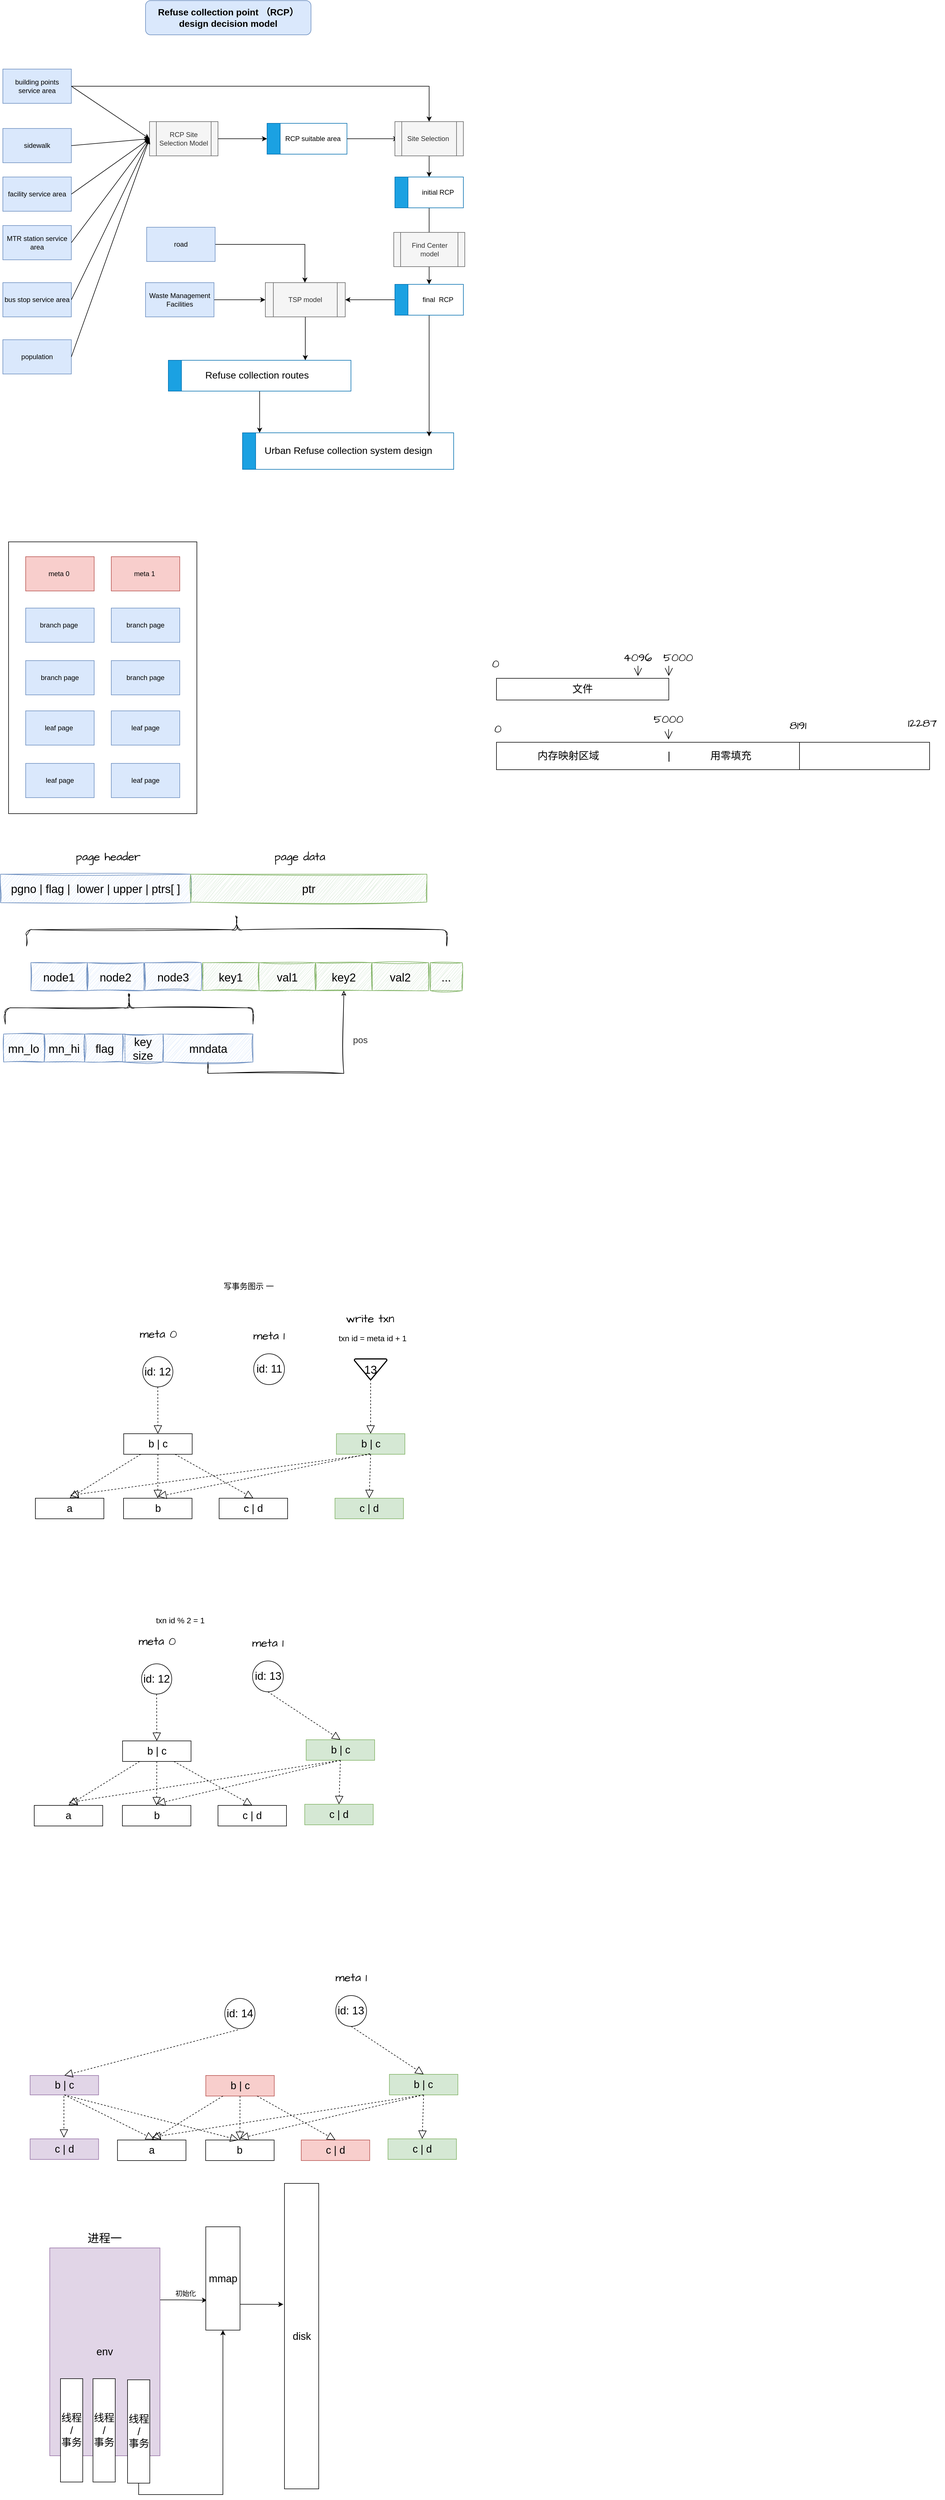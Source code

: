 <mxfile version="21.1.6" type="github">
  <diagram name="第 1 页" id="-6pHBy3T7X8AWCMXz0UJ">
    <mxGraphModel dx="2146" dy="920" grid="0" gridSize="10" guides="1" tooltips="1" connect="1" arrows="1" fold="1" page="1" pageScale="1" pageWidth="827" pageHeight="1169" math="0" shadow="0">
      <root>
        <mxCell id="0" />
        <mxCell id="1" parent="0" />
        <mxCell id="fk76nEaUQplsYMOn4d1s-18" value="" style="rounded=0;whiteSpace=wrap;html=1;fillColor=none;" parent="1" vertex="1">
          <mxGeometry x="20" y="1191" width="330" height="476" as="geometry" />
        </mxCell>
        <mxCell id="CREifestwWJjeIn1SrWn-1" value="&lt;b&gt;&lt;font style=&quot;font-size: 16px;&quot;&gt;Refuse collection point （RCP）design decision model&lt;/font&gt;&lt;/b&gt;" style="rounded=1;whiteSpace=wrap;html=1;fillColor=#dae8fc;strokeColor=#6c8ebf;" parent="1" vertex="1">
          <mxGeometry x="260" y="243" width="290" height="60" as="geometry" />
        </mxCell>
        <mxCell id="-MJLhog0sd4CM29XFd1n-28" style="edgeStyle=orthogonalEdgeStyle;rounded=0;orthogonalLoop=1;jettySize=auto;html=1;exitX=1;exitY=0.5;exitDx=0;exitDy=0;entryX=0.5;entryY=0;entryDx=0;entryDy=0;" parent="1" source="-MJLhog0sd4CM29XFd1n-1" target="-MJLhog0sd4CM29XFd1n-30" edge="1">
          <mxGeometry relative="1" as="geometry">
            <mxPoint x="720" y="563" as="targetPoint" />
          </mxGeometry>
        </mxCell>
        <mxCell id="-MJLhog0sd4CM29XFd1n-1" value="building points service area" style="rounded=0;whiteSpace=wrap;html=1;fillColor=#dae8fc;strokeColor=#6c8ebf;" parent="1" vertex="1">
          <mxGeometry x="10" y="363" width="120" height="60" as="geometry" />
        </mxCell>
        <mxCell id="-MJLhog0sd4CM29XFd1n-2" value="sidewalk" style="rounded=0;whiteSpace=wrap;html=1;fillColor=#dae8fc;strokeColor=#6c8ebf;" parent="1" vertex="1">
          <mxGeometry x="10" y="467" width="120" height="60" as="geometry" />
        </mxCell>
        <mxCell id="-MJLhog0sd4CM29XFd1n-38" style="edgeStyle=orthogonalEdgeStyle;rounded=0;orthogonalLoop=1;jettySize=auto;html=1;exitX=1;exitY=0.5;exitDx=0;exitDy=0;entryX=0;entryY=0.5;entryDx=0;entryDy=0;" parent="1" source="-MJLhog0sd4CM29XFd1n-5" target="-MJLhog0sd4CM29XFd1n-20" edge="1">
          <mxGeometry relative="1" as="geometry" />
        </mxCell>
        <mxCell id="-MJLhog0sd4CM29XFd1n-5" value="Waste Management Facilities" style="rounded=0;whiteSpace=wrap;html=1;fillColor=#dae8fc;strokeColor=#6c8ebf;" parent="1" vertex="1">
          <mxGeometry x="260" y="737" width="120" height="60" as="geometry" />
        </mxCell>
        <mxCell id="-MJLhog0sd4CM29XFd1n-6" value="bus stop service area" style="rounded=0;whiteSpace=wrap;html=1;fillColor=#dae8fc;strokeColor=#6c8ebf;" parent="1" vertex="1">
          <mxGeometry x="10" y="737" width="120" height="60" as="geometry" />
        </mxCell>
        <mxCell id="-MJLhog0sd4CM29XFd1n-7" value="MTR station service area" style="rounded=0;whiteSpace=wrap;html=1;fillColor=#dae8fc;strokeColor=#6c8ebf;" parent="1" vertex="1">
          <mxGeometry x="10" y="637" width="120" height="60" as="geometry" />
        </mxCell>
        <mxCell id="-MJLhog0sd4CM29XFd1n-8" value="facility service area" style="rounded=0;whiteSpace=wrap;html=1;fillColor=#dae8fc;strokeColor=#6c8ebf;" parent="1" vertex="1">
          <mxGeometry x="10" y="552" width="120" height="60" as="geometry" />
        </mxCell>
        <mxCell id="-MJLhog0sd4CM29XFd1n-27" style="edgeStyle=orthogonalEdgeStyle;rounded=0;orthogonalLoop=1;jettySize=auto;html=1;exitX=1;exitY=0.5;exitDx=0;exitDy=0;entryX=0;entryY=0.5;entryDx=0;entryDy=0;" parent="1" source="-MJLhog0sd4CM29XFd1n-9" target="-MJLhog0sd4CM29XFd1n-23" edge="1">
          <mxGeometry relative="1" as="geometry" />
        </mxCell>
        <mxCell id="-MJLhog0sd4CM29XFd1n-9" value="RCP Site Selection Model" style="shape=process;whiteSpace=wrap;html=1;backgroundOutline=1;fillColor=#f5f5f5;strokeColor=#666666;fontColor=#333333;" parent="1" vertex="1">
          <mxGeometry x="267" y="455" width="120" height="60" as="geometry" />
        </mxCell>
        <mxCell id="-MJLhog0sd4CM29XFd1n-14" value="" style="endArrow=classic;html=1;rounded=0;exitX=1;exitY=0.5;exitDx=0;exitDy=0;entryX=0;entryY=0.5;entryDx=0;entryDy=0;" parent="1" source="-MJLhog0sd4CM29XFd1n-1" target="-MJLhog0sd4CM29XFd1n-9" edge="1">
          <mxGeometry width="50" height="50" relative="1" as="geometry">
            <mxPoint x="430" y="497" as="sourcePoint" />
            <mxPoint x="480" y="447" as="targetPoint" />
          </mxGeometry>
        </mxCell>
        <mxCell id="-MJLhog0sd4CM29XFd1n-15" value="" style="endArrow=classic;html=1;rounded=0;exitX=1;exitY=0.5;exitDx=0;exitDy=0;entryX=0;entryY=0.5;entryDx=0;entryDy=0;" parent="1" source="-MJLhog0sd4CM29XFd1n-2" target="-MJLhog0sd4CM29XFd1n-9" edge="1">
          <mxGeometry width="50" height="50" relative="1" as="geometry">
            <mxPoint x="140" y="417" as="sourcePoint" />
            <mxPoint x="250" y="537" as="targetPoint" />
          </mxGeometry>
        </mxCell>
        <mxCell id="-MJLhog0sd4CM29XFd1n-16" value="" style="endArrow=classic;html=1;rounded=0;exitX=1;exitY=0.5;exitDx=0;exitDy=0;entryX=0;entryY=0.5;entryDx=0;entryDy=0;" parent="1" source="-MJLhog0sd4CM29XFd1n-8" target="-MJLhog0sd4CM29XFd1n-9" edge="1">
          <mxGeometry width="50" height="50" relative="1" as="geometry">
            <mxPoint x="140" y="507" as="sourcePoint" />
            <mxPoint x="250" y="577" as="targetPoint" />
          </mxGeometry>
        </mxCell>
        <mxCell id="-MJLhog0sd4CM29XFd1n-17" value="" style="endArrow=classic;html=1;rounded=0;exitX=1;exitY=0.5;exitDx=0;exitDy=0;entryX=0;entryY=0.5;entryDx=0;entryDy=0;" parent="1" source="-MJLhog0sd4CM29XFd1n-7" target="-MJLhog0sd4CM29XFd1n-9" edge="1">
          <mxGeometry width="50" height="50" relative="1" as="geometry">
            <mxPoint x="140" y="592" as="sourcePoint" />
            <mxPoint x="260" y="547" as="targetPoint" />
          </mxGeometry>
        </mxCell>
        <mxCell id="-MJLhog0sd4CM29XFd1n-19" value="" style="endArrow=classic;html=1;rounded=0;exitX=1;exitY=0.5;exitDx=0;exitDy=0;entryX=0;entryY=0.5;entryDx=0;entryDy=0;" parent="1" source="-MJLhog0sd4CM29XFd1n-6" target="-MJLhog0sd4CM29XFd1n-9" edge="1">
          <mxGeometry width="50" height="50" relative="1" as="geometry">
            <mxPoint x="140" y="677" as="sourcePoint" />
            <mxPoint x="270" y="592" as="targetPoint" />
          </mxGeometry>
        </mxCell>
        <mxCell id="-MJLhog0sd4CM29XFd1n-39" style="edgeStyle=orthogonalEdgeStyle;rounded=0;orthogonalLoop=1;jettySize=auto;html=1;exitX=0.5;exitY=1;exitDx=0;exitDy=0;entryX=0.75;entryY=0;entryDx=0;entryDy=0;" parent="1" source="-MJLhog0sd4CM29XFd1n-20" target="-MJLhog0sd4CM29XFd1n-40" edge="1">
          <mxGeometry relative="1" as="geometry">
            <mxPoint x="539.5" y="853" as="targetPoint" />
            <Array as="points" />
          </mxGeometry>
        </mxCell>
        <mxCell id="-MJLhog0sd4CM29XFd1n-20" value="TSP model" style="shape=process;whiteSpace=wrap;html=1;backgroundOutline=1;fillColor=#f5f5f5;strokeColor=#666666;fontColor=#333333;" parent="1" vertex="1">
          <mxGeometry x="470" y="737" width="140" height="60" as="geometry" />
        </mxCell>
        <mxCell id="-MJLhog0sd4CM29XFd1n-23" value="" style="swimlane;horizontal=0;whiteSpace=wrap;html=1;fillColor=#1ba1e2;strokeColor=#006EAF;fontColor=#ffffff;" parent="1" vertex="1">
          <mxGeometry x="473" y="458" width="140" height="54" as="geometry" />
        </mxCell>
        <mxCell id="-MJLhog0sd4CM29XFd1n-29" style="edgeStyle=orthogonalEdgeStyle;rounded=0;orthogonalLoop=1;jettySize=auto;html=1;" parent="-MJLhog0sd4CM29XFd1n-23" source="-MJLhog0sd4CM29XFd1n-26" edge="1">
          <mxGeometry relative="1" as="geometry">
            <mxPoint x="230" y="27" as="targetPoint" />
          </mxGeometry>
        </mxCell>
        <mxCell id="-MJLhog0sd4CM29XFd1n-26" value="RCP suitable area" style="text;html=1;align=center;verticalAlign=middle;resizable=0;points=[];autosize=1;strokeColor=none;fillColor=none;" parent="-MJLhog0sd4CM29XFd1n-23" vertex="1">
          <mxGeometry x="20" y="12" width="120" height="30" as="geometry" />
        </mxCell>
        <mxCell id="-MJLhog0sd4CM29XFd1n-36" style="edgeStyle=orthogonalEdgeStyle;rounded=0;orthogonalLoop=1;jettySize=auto;html=1;exitX=0.5;exitY=1;exitDx=0;exitDy=0;entryX=0.5;entryY=0;entryDx=0;entryDy=0;" parent="1" source="-MJLhog0sd4CM29XFd1n-30" target="-MJLhog0sd4CM29XFd1n-32" edge="1">
          <mxGeometry relative="1" as="geometry" />
        </mxCell>
        <mxCell id="-MJLhog0sd4CM29XFd1n-30" value="Site Selection&amp;nbsp;&lt;span id=&quot;docs-internal-guid-dd1b80fc-7fff-4d4b-5d79-0f795fff41a7&quot;&gt;&lt;/span&gt;" style="shape=process;whiteSpace=wrap;html=1;backgroundOutline=1;fillColor=#f5f5f5;strokeColor=#666666;fontColor=#333333;" parent="1" vertex="1">
          <mxGeometry x="697" y="455" width="120" height="60" as="geometry" />
        </mxCell>
        <mxCell id="-MJLhog0sd4CM29XFd1n-43" style="edgeStyle=orthogonalEdgeStyle;rounded=0;orthogonalLoop=1;jettySize=auto;html=1;exitX=0.5;exitY=1;exitDx=0;exitDy=0;entryX=0.5;entryY=0;entryDx=0;entryDy=0;" parent="1" source="-MJLhog0sd4CM29XFd1n-32" edge="1" target="XMGJiAnypr8ItD6BcuGb-5">
          <mxGeometry relative="1" as="geometry">
            <mxPoint x="757" y="1000" as="targetPoint" />
          </mxGeometry>
        </mxCell>
        <mxCell id="-MJLhog0sd4CM29XFd1n-32" value="" style="swimlane;horizontal=0;whiteSpace=wrap;html=1;fillColor=#1ba1e2;strokeColor=#006EAF;fontColor=#ffffff;" parent="1" vertex="1">
          <mxGeometry x="697" y="552" width="120" height="54" as="geometry" />
        </mxCell>
        <mxCell id="-MJLhog0sd4CM29XFd1n-34" value="initial RCP" style="text;html=1;align=center;verticalAlign=middle;resizable=0;points=[];autosize=1;strokeColor=none;fillColor=none;" parent="-MJLhog0sd4CM29XFd1n-32" vertex="1">
          <mxGeometry x="38" y="14" width="74" height="26" as="geometry" />
        </mxCell>
        <mxCell id="-MJLhog0sd4CM29XFd1n-42" style="edgeStyle=orthogonalEdgeStyle;rounded=0;orthogonalLoop=1;jettySize=auto;html=1;exitX=0.5;exitY=1;exitDx=0;exitDy=0;" parent="1" source="-MJLhog0sd4CM29XFd1n-40" edge="1">
          <mxGeometry relative="1" as="geometry">
            <mxPoint x="460" y="1000" as="targetPoint" />
          </mxGeometry>
        </mxCell>
        <mxCell id="-MJLhog0sd4CM29XFd1n-40" value="" style="swimlane;horizontal=0;whiteSpace=wrap;html=1;fillColor=#1ba1e2;strokeColor=#006EAF;fontColor=#ffffff;" parent="1" vertex="1">
          <mxGeometry x="300" y="873" width="320" height="54" as="geometry" />
        </mxCell>
        <mxCell id="-MJLhog0sd4CM29XFd1n-41" value="&lt;font style=&quot;font-size: 17px;&quot;&gt;Refuse collection routes&lt;/font&gt;" style="text;html=1;align=center;verticalAlign=middle;resizable=0;points=[];autosize=1;strokeColor=none;fillColor=none;" parent="-MJLhog0sd4CM29XFd1n-40" vertex="1">
          <mxGeometry x="55" y="12" width="200" height="30" as="geometry" />
        </mxCell>
        <mxCell id="-MJLhog0sd4CM29XFd1n-44" value="" style="swimlane;horizontal=0;whiteSpace=wrap;html=1;fillColor=#1ba1e2;strokeColor=#006EAF;fontColor=#ffffff;" parent="1" vertex="1">
          <mxGeometry x="430" y="1000" width="370" height="64" as="geometry" />
        </mxCell>
        <mxCell id="-MJLhog0sd4CM29XFd1n-45" value="&lt;span style=&quot;font-size: 17px;&quot;&gt;Urban Refuse collection system design&lt;/span&gt;" style="text;html=1;align=center;verticalAlign=middle;resizable=0;points=[];autosize=1;strokeColor=none;fillColor=none;" parent="-MJLhog0sd4CM29XFd1n-44" vertex="1">
          <mxGeometry x="25" y="17" width="320" height="30" as="geometry" />
        </mxCell>
        <mxCell id="fk76nEaUQplsYMOn4d1s-16" value="meta 0&amp;nbsp;" style="rounded=0;whiteSpace=wrap;html=1;fillColor=#f8cecc;strokeColor=#b85450;" parent="1" vertex="1">
          <mxGeometry x="50" y="1217" width="120" height="60" as="geometry" />
        </mxCell>
        <mxCell id="fk76nEaUQplsYMOn4d1s-17" value="meta 1&amp;nbsp;" style="rounded=0;whiteSpace=wrap;html=1;fillColor=#f8cecc;strokeColor=#b85450;" parent="1" vertex="1">
          <mxGeometry x="200" y="1217" width="120" height="60" as="geometry" />
        </mxCell>
        <mxCell id="fk76nEaUQplsYMOn4d1s-19" value="branch page&amp;nbsp;" style="rounded=0;whiteSpace=wrap;html=1;fillColor=#dae8fc;strokeColor=#6c8ebf;" parent="1" vertex="1">
          <mxGeometry x="50" y="1307" width="120" height="60" as="geometry" />
        </mxCell>
        <mxCell id="fk76nEaUQplsYMOn4d1s-20" value="branch page" style="rounded=0;whiteSpace=wrap;html=1;fillColor=#dae8fc;strokeColor=#6c8ebf;" parent="1" vertex="1">
          <mxGeometry x="200" y="1307" width="120" height="60" as="geometry" />
        </mxCell>
        <mxCell id="fk76nEaUQplsYMOn4d1s-21" value="branch page" style="rounded=0;whiteSpace=wrap;html=1;fillColor=#dae8fc;strokeColor=#6c8ebf;" parent="1" vertex="1">
          <mxGeometry x="50" y="1399" width="120" height="60" as="geometry" />
        </mxCell>
        <mxCell id="fk76nEaUQplsYMOn4d1s-22" value="branch page" style="rounded=0;whiteSpace=wrap;html=1;fillColor=#dae8fc;strokeColor=#6c8ebf;" parent="1" vertex="1">
          <mxGeometry x="200" y="1399" width="120" height="60" as="geometry" />
        </mxCell>
        <mxCell id="fk76nEaUQplsYMOn4d1s-23" value="leaf page" style="rounded=0;whiteSpace=wrap;html=1;fillColor=#dae8fc;strokeColor=#6c8ebf;" parent="1" vertex="1">
          <mxGeometry x="200" y="1579" width="120" height="60" as="geometry" />
        </mxCell>
        <mxCell id="fk76nEaUQplsYMOn4d1s-24" value="leaf page&amp;nbsp;" style="rounded=0;whiteSpace=wrap;html=1;fillColor=#dae8fc;strokeColor=#6c8ebf;" parent="1" vertex="1">
          <mxGeometry x="50" y="1487" width="120" height="60" as="geometry" />
        </mxCell>
        <mxCell id="fk76nEaUQplsYMOn4d1s-25" value="leaf page" style="rounded=0;whiteSpace=wrap;html=1;fillColor=#dae8fc;strokeColor=#6c8ebf;" parent="1" vertex="1">
          <mxGeometry x="200" y="1487" width="120" height="60" as="geometry" />
        </mxCell>
        <mxCell id="fk76nEaUQplsYMOn4d1s-26" value="leaf page" style="rounded=0;whiteSpace=wrap;html=1;fillColor=#dae8fc;strokeColor=#6c8ebf;" parent="1" vertex="1">
          <mxGeometry x="50" y="1579" width="120" height="60" as="geometry" />
        </mxCell>
        <mxCell id="yM2souLgiS-9Ete5BA36-1" value="pgno | flag |&amp;nbsp; lower | upper | ptrs[ ]" style="rounded=0;whiteSpace=wrap;html=1;sketch=1;hachureGap=4;jiggle=2;curveFitting=1;fontFamily=Helvetica;fontSize=20;fillColor=#dae8fc;strokeColor=#6c8ebf;" parent="1" vertex="1">
          <mxGeometry x="6" y="1773" width="333" height="50" as="geometry" />
        </mxCell>
        <mxCell id="yM2souLgiS-9Ete5BA36-2" value="ptr" style="rounded=0;whiteSpace=wrap;html=1;sketch=1;hachureGap=4;jiggle=2;curveFitting=1;fontFamily=Helvetica;fontSize=20;fillColor=#d5e8d4;strokeColor=#82b366;" parent="1" vertex="1">
          <mxGeometry x="339" y="1773" width="414" height="49" as="geometry" />
        </mxCell>
        <mxCell id="yM2souLgiS-9Ete5BA36-5" value="page header" style="text;html=1;strokeColor=none;fillColor=none;align=center;verticalAlign=middle;whiteSpace=wrap;rounded=0;fontSize=20;fontFamily=Architects Daughter;" parent="1" vertex="1">
          <mxGeometry x="121" y="1727" width="146.5" height="30" as="geometry" />
        </mxCell>
        <mxCell id="yM2souLgiS-9Ete5BA36-6" value="page data" style="text;html=1;strokeColor=none;fillColor=none;align=center;verticalAlign=middle;whiteSpace=wrap;rounded=0;fontSize=20;fontFamily=Architects Daughter;" parent="1" vertex="1">
          <mxGeometry x="457" y="1727" width="146.5" height="30" as="geometry" />
        </mxCell>
        <mxCell id="yM2souLgiS-9Ete5BA36-7" value="node1" style="rounded=0;whiteSpace=wrap;html=1;sketch=1;hachureGap=4;jiggle=2;curveFitting=1;fontFamily=Helvetica;fontSize=20;fillColor=#dae8fc;strokeColor=#6c8ebf;" parent="1" vertex="1">
          <mxGeometry x="59" y="1928" width="99" height="49" as="geometry" />
        </mxCell>
        <mxCell id="yM2souLgiS-9Ete5BA36-11" value="node2" style="rounded=0;whiteSpace=wrap;html=1;sketch=1;hachureGap=4;jiggle=2;curveFitting=1;fontFamily=Helvetica;fontSize=20;fillColor=#dae8fc;strokeColor=#6c8ebf;" parent="1" vertex="1">
          <mxGeometry x="158" y="1928" width="99" height="49" as="geometry" />
        </mxCell>
        <mxCell id="yM2souLgiS-9Ete5BA36-12" value="flag" style="rounded=0;whiteSpace=wrap;html=1;sketch=1;hachureGap=4;jiggle=2;curveFitting=1;fontFamily=Helvetica;fontSize=20;fillColor=#dae8fc;strokeColor=#6c8ebf;" parent="1" vertex="1">
          <mxGeometry x="153.25" y="2053" width="70.99" height="49" as="geometry" />
        </mxCell>
        <mxCell id="yM2souLgiS-9Ete5BA36-31" style="edgeStyle=orthogonalEdgeStyle;rounded=0;sketch=1;hachureGap=4;jiggle=2;curveFitting=1;orthogonalLoop=1;jettySize=auto;html=1;exitX=0.5;exitY=1;exitDx=0;exitDy=0;entryX=0.5;entryY=1;entryDx=0;entryDy=0;fontFamily=Architects Daughter;fontSource=https%3A%2F%2Ffonts.googleapis.com%2Fcss%3Ffamily%3DArchitects%2BDaughter;fontSize=16;" parent="1" source="yM2souLgiS-9Ete5BA36-15" target="yM2souLgiS-9Ete5BA36-27" edge="1">
          <mxGeometry relative="1" as="geometry" />
        </mxCell>
        <mxCell id="yM2souLgiS-9Ete5BA36-15" value="mndata" style="rounded=0;whiteSpace=wrap;html=1;sketch=1;hachureGap=4;jiggle=2;curveFitting=1;fontFamily=Helvetica;fontSize=20;fillColor=#dae8fc;strokeColor=#6c8ebf;" parent="1" vertex="1">
          <mxGeometry x="290.75" y="2053" width="157.5" height="49" as="geometry" />
        </mxCell>
        <mxCell id="yM2souLgiS-9Ete5BA36-16" value="mn_hi" style="rounded=0;whiteSpace=wrap;html=1;sketch=1;hachureGap=4;jiggle=2;curveFitting=1;fontFamily=Helvetica;fontSize=20;fillColor=#dae8fc;strokeColor=#6c8ebf;" parent="1" vertex="1">
          <mxGeometry x="82.26" y="2053" width="70.99" height="49" as="geometry" />
        </mxCell>
        <mxCell id="yM2souLgiS-9Ete5BA36-17" value="mn_lo" style="rounded=0;whiteSpace=wrap;html=1;sketch=1;hachureGap=4;jiggle=2;curveFitting=1;fontFamily=Helvetica;fontSize=20;fillColor=#dae8fc;strokeColor=#6c8ebf;" parent="1" vertex="1">
          <mxGeometry x="11.27" y="2053" width="70.99" height="49" as="geometry" />
        </mxCell>
        <mxCell id="yM2souLgiS-9Ete5BA36-18" value="key size" style="rounded=0;whiteSpace=wrap;html=1;sketch=1;hachureGap=4;jiggle=2;curveFitting=1;fontFamily=Helvetica;fontSize=20;fillColor=#dae8fc;strokeColor=#6c8ebf;" parent="1" vertex="1">
          <mxGeometry x="219.76" y="2053" width="70.99" height="49" as="geometry" />
        </mxCell>
        <mxCell id="yM2souLgiS-9Ete5BA36-19" value="node3" style="rounded=0;whiteSpace=wrap;html=1;sketch=1;hachureGap=4;jiggle=2;curveFitting=1;fontFamily=Helvetica;fontSize=20;fillColor=#dae8fc;strokeColor=#6c8ebf;" parent="1" vertex="1">
          <mxGeometry x="258.5" y="1928" width="99" height="49" as="geometry" />
        </mxCell>
        <mxCell id="yM2souLgiS-9Ete5BA36-21" value="" style="shape=curlyBracket;whiteSpace=wrap;html=1;rounded=1;labelPosition=left;verticalLabelPosition=middle;align=right;verticalAlign=middle;sketch=1;hachureGap=4;jiggle=2;curveFitting=1;fontFamily=Architects Daughter;fontSource=https%3A%2F%2Ffonts.googleapis.com%2Fcss%3Ffamily%3DArchitects%2BDaughter;fontSize=20;rotation=90;size=0.5;" parent="1" vertex="1">
          <mxGeometry x="391" y="1502" width="57.25" height="736.5" as="geometry" />
        </mxCell>
        <mxCell id="yM2souLgiS-9Ete5BA36-22" value="" style="shape=curlyBracket;whiteSpace=wrap;html=1;rounded=1;labelPosition=left;verticalLabelPosition=middle;align=right;verticalAlign=middle;sketch=1;hachureGap=4;jiggle=2;curveFitting=1;fontFamily=Architects Daughter;fontSource=https%3A%2F%2Ffonts.googleapis.com%2Fcss%3Ffamily%3DArchitects%2BDaughter;fontSize=20;rotation=90;size=0.5;" parent="1" vertex="1">
          <mxGeometry x="202.75" y="1790" width="57.25" height="434" as="geometry" />
        </mxCell>
        <mxCell id="yM2souLgiS-9Ete5BA36-25" value="key1" style="rounded=0;whiteSpace=wrap;html=1;sketch=1;hachureGap=4;jiggle=2;curveFitting=1;fontFamily=Helvetica;fontSize=20;fillColor=#d5e8d4;strokeColor=#82b366;" parent="1" vertex="1">
          <mxGeometry x="360" y="1928" width="99" height="49" as="geometry" />
        </mxCell>
        <mxCell id="yM2souLgiS-9Ete5BA36-26" value="val1" style="rounded=0;whiteSpace=wrap;html=1;sketch=1;hachureGap=4;jiggle=2;curveFitting=1;fontFamily=Helvetica;fontSize=20;fillColor=#d5e8d4;strokeColor=#82b366;" parent="1" vertex="1">
          <mxGeometry x="459" y="1928" width="99" height="49" as="geometry" />
        </mxCell>
        <mxCell id="yM2souLgiS-9Ete5BA36-27" value="key2" style="rounded=0;whiteSpace=wrap;html=1;sketch=1;hachureGap=4;jiggle=2;curveFitting=1;fontFamily=Helvetica;fontSize=20;fillColor=#d5e8d4;strokeColor=#82b366;" parent="1" vertex="1">
          <mxGeometry x="558" y="1928" width="99" height="49" as="geometry" />
        </mxCell>
        <mxCell id="yM2souLgiS-9Ete5BA36-28" value="val2" style="rounded=0;whiteSpace=wrap;html=1;sketch=1;hachureGap=4;jiggle=2;curveFitting=1;fontFamily=Helvetica;fontSize=20;fillColor=#d5e8d4;strokeColor=#82b366;" parent="1" vertex="1">
          <mxGeometry x="657" y="1928" width="99" height="49" as="geometry" />
        </mxCell>
        <mxCell id="yM2souLgiS-9Ete5BA36-29" value="..." style="rounded=0;whiteSpace=wrap;html=1;sketch=1;hachureGap=4;jiggle=2;curveFitting=1;fontFamily=Helvetica;fontSize=20;fillColor=#d5e8d4;strokeColor=#82b366;" parent="1" vertex="1">
          <mxGeometry x="759" y="1928" width="56" height="49" as="geometry" />
        </mxCell>
        <mxCell id="yM2souLgiS-9Ete5BA36-32" value="&lt;span style=&quot;font-size: 16px;&quot;&gt;pos&lt;/span&gt;" style="rounded=1;whiteSpace=wrap;html=1;fillColor=none;fontColor=#333333;strokeColor=none;" parent="1" vertex="1">
          <mxGeometry x="593" y="2046" width="86.5" height="34" as="geometry" />
        </mxCell>
        <mxCell id="NSW85dadM2oybprzodk--1" value="&lt;font style=&quot;font-size: 19px;&quot;&gt;id: 12&lt;br&gt;&lt;/font&gt;" style="ellipse;whiteSpace=wrap;html=1;aspect=fixed;" parent="1" vertex="1">
          <mxGeometry x="255" y="2618" width="53" height="53" as="geometry" />
        </mxCell>
        <mxCell id="NSW85dadM2oybprzodk--3" value="&lt;font style=&quot;font-size: 19px;&quot;&gt;id: 11&lt;/font&gt;" style="ellipse;whiteSpace=wrap;html=1;aspect=fixed;" parent="1" vertex="1">
          <mxGeometry x="449.51" y="2613" width="54" height="54" as="geometry" />
        </mxCell>
        <mxCell id="NSW85dadM2oybprzodk--4" value="meta 0" style="text;html=1;strokeColor=none;fillColor=none;align=center;verticalAlign=middle;whiteSpace=wrap;rounded=0;fontSize=20;fontFamily=Architects Daughter;" parent="1" vertex="1">
          <mxGeometry x="208.51" y="2563" width="146.5" height="30" as="geometry" />
        </mxCell>
        <mxCell id="NSW85dadM2oybprzodk--5" value="meta 1" style="text;html=1;strokeColor=none;fillColor=none;align=center;verticalAlign=middle;whiteSpace=wrap;rounded=0;fontSize=20;fontFamily=Architects Daughter;" parent="1" vertex="1">
          <mxGeometry x="403.26" y="2566" width="146.5" height="30" as="geometry" />
        </mxCell>
        <mxCell id="NSW85dadM2oybprzodk--15" value="" style="endArrow=block;dashed=1;endFill=0;endSize=12;html=1;rounded=0;exitX=0.5;exitY=1;exitDx=0;exitDy=0;entryX=0.5;entryY=0;entryDx=0;entryDy=0;" parent="1" source="NSW85dadM2oybprzodk--1" target="NSW85dadM2oybprzodk--17" edge="1">
          <mxGeometry width="160" relative="1" as="geometry">
            <mxPoint x="198" y="2714" as="sourcePoint" />
            <mxPoint x="358" y="2714" as="targetPoint" />
          </mxGeometry>
        </mxCell>
        <mxCell id="NSW85dadM2oybprzodk--17" value="&lt;font style=&quot;font-size: 18px;&quot;&gt;b | c&lt;/font&gt;" style="rounded=0;whiteSpace=wrap;html=1;" parent="1" vertex="1">
          <mxGeometry x="221.76" y="2753" width="120" height="36" as="geometry" />
        </mxCell>
        <mxCell id="NSW85dadM2oybprzodk--20" value="&lt;font style=&quot;font-size: 18px;&quot;&gt;a&lt;/font&gt;" style="rounded=0;whiteSpace=wrap;html=1;" parent="1" vertex="1">
          <mxGeometry x="67.0" y="2866" width="120" height="36" as="geometry" />
        </mxCell>
        <mxCell id="NSW85dadM2oybprzodk--21" value="&lt;font style=&quot;font-size: 18px;&quot;&gt;b&lt;/font&gt;" style="rounded=0;whiteSpace=wrap;html=1;" parent="1" vertex="1">
          <mxGeometry x="221.5" y="2866" width="120" height="36" as="geometry" />
        </mxCell>
        <mxCell id="NSW85dadM2oybprzodk--22" value="&lt;font style=&quot;font-size: 18px;&quot;&gt;c | d&lt;/font&gt;" style="rounded=0;whiteSpace=wrap;html=1;" parent="1" vertex="1">
          <mxGeometry x="389" y="2866" width="120" height="36" as="geometry" />
        </mxCell>
        <mxCell id="NSW85dadM2oybprzodk--24" value="" style="endArrow=block;dashed=1;endFill=0;endSize=12;html=1;rounded=0;exitX=0.25;exitY=1;exitDx=0;exitDy=0;entryX=0.5;entryY=0;entryDx=0;entryDy=0;" parent="1" source="NSW85dadM2oybprzodk--17" target="NSW85dadM2oybprzodk--20" edge="1">
          <mxGeometry width="160" relative="1" as="geometry">
            <mxPoint x="292" y="2681" as="sourcePoint" />
            <mxPoint x="292" y="2763" as="targetPoint" />
          </mxGeometry>
        </mxCell>
        <mxCell id="NSW85dadM2oybprzodk--25" value="" style="endArrow=block;dashed=1;endFill=0;endSize=12;html=1;rounded=0;exitX=0.5;exitY=1;exitDx=0;exitDy=0;entryX=0.5;entryY=0;entryDx=0;entryDy=0;" parent="1" source="NSW85dadM2oybprzodk--17" target="NSW85dadM2oybprzodk--21" edge="1">
          <mxGeometry width="160" relative="1" as="geometry">
            <mxPoint x="262" y="2799" as="sourcePoint" />
            <mxPoint x="139" y="2840" as="targetPoint" />
          </mxGeometry>
        </mxCell>
        <mxCell id="NSW85dadM2oybprzodk--26" value="" style="endArrow=block;dashed=1;endFill=0;endSize=12;html=1;rounded=0;exitX=0.75;exitY=1;exitDx=0;exitDy=0;entryX=0.5;entryY=0;entryDx=0;entryDy=0;" parent="1" source="NSW85dadM2oybprzodk--17" target="NSW85dadM2oybprzodk--22" edge="1">
          <mxGeometry width="160" relative="1" as="geometry">
            <mxPoint x="292" y="2799" as="sourcePoint" />
            <mxPoint x="292" y="2840" as="targetPoint" />
          </mxGeometry>
        </mxCell>
        <mxCell id="NSW85dadM2oybprzodk--29" value="&amp;nbsp;write txn" style="text;html=1;strokeColor=none;fillColor=none;align=center;verticalAlign=middle;whiteSpace=wrap;rounded=0;fontSize=20;fontFamily=Architects Daughter;" parent="1" vertex="1">
          <mxGeometry x="575.5" y="2536" width="146.5" height="30" as="geometry" />
        </mxCell>
        <mxCell id="NSW85dadM2oybprzodk--30" value="&lt;font style=&quot;font-size: 14px;&quot; face=&quot;Helvetica&quot;&gt;txn id = meta id + 1&lt;/font&gt;" style="text;html=1;strokeColor=none;fillColor=none;align=center;verticalAlign=middle;whiteSpace=wrap;rounded=0;fontSize=20;fontFamily=Architects Daughter;" parent="1" vertex="1">
          <mxGeometry x="589" y="2574" width="137.5" height="19" as="geometry" />
        </mxCell>
        <mxCell id="NSW85dadM2oybprzodk--31" value="&lt;font style=&quot;font-size: 20px;&quot;&gt;13&lt;/font&gt;" style="strokeWidth=2;html=1;shape=mxgraph.flowchart.merge_or_storage;whiteSpace=wrap;" parent="1" vertex="1">
          <mxGeometry x="626" y="2622" width="57" height="36" as="geometry" />
        </mxCell>
        <mxCell id="NSW85dadM2oybprzodk--32" value="&lt;font style=&quot;font-size: 18px;&quot;&gt;b | c&lt;/font&gt;" style="rounded=0;whiteSpace=wrap;html=1;fillColor=#d5e8d4;strokeColor=#82b366;" parent="1" vertex="1">
          <mxGeometry x="594.5" y="2753" width="120" height="36" as="geometry" />
        </mxCell>
        <mxCell id="NSW85dadM2oybprzodk--33" value="&lt;font style=&quot;font-size: 18px;&quot;&gt;c | d&lt;/font&gt;" style="rounded=0;whiteSpace=wrap;html=1;fillColor=#d5e8d4;strokeColor=#82b366;" parent="1" vertex="1">
          <mxGeometry x="592" y="2866" width="120" height="36" as="geometry" />
        </mxCell>
        <mxCell id="NSW85dadM2oybprzodk--34" value="" style="endArrow=block;dashed=1;endFill=0;endSize=12;html=1;rounded=0;exitX=0.5;exitY=1;exitDx=0;exitDy=0;entryX=0.5;entryY=0;entryDx=0;entryDy=0;exitPerimeter=0;" parent="1" source="NSW85dadM2oybprzodk--31" target="NSW85dadM2oybprzodk--32" edge="1">
          <mxGeometry width="160" relative="1" as="geometry">
            <mxPoint x="291" y="2681" as="sourcePoint" />
            <mxPoint x="292" y="2763" as="targetPoint" />
          </mxGeometry>
        </mxCell>
        <mxCell id="NSW85dadM2oybprzodk--35" value="" style="endArrow=block;dashed=1;endFill=0;endSize=12;html=1;rounded=0;exitX=0.5;exitY=1;exitDx=0;exitDy=0;entryX=0.5;entryY=0;entryDx=0;entryDy=0;" parent="1" source="NSW85dadM2oybprzodk--32" target="NSW85dadM2oybprzodk--33" edge="1">
          <mxGeometry width="160" relative="1" as="geometry">
            <mxPoint x="665" y="2668" as="sourcePoint" />
            <mxPoint x="665" y="2763" as="targetPoint" />
          </mxGeometry>
        </mxCell>
        <mxCell id="NSW85dadM2oybprzodk--36" value="" style="endArrow=block;dashed=1;endFill=0;endSize=12;html=1;rounded=0;exitX=0.5;exitY=1;exitDx=0;exitDy=0;" parent="1" source="NSW85dadM2oybprzodk--32" edge="1">
          <mxGeometry width="160" relative="1" as="geometry">
            <mxPoint x="665" y="2799" as="sourcePoint" />
            <mxPoint x="128" y="2861" as="targetPoint" />
          </mxGeometry>
        </mxCell>
        <mxCell id="NSW85dadM2oybprzodk--37" value="" style="endArrow=block;dashed=1;endFill=0;endSize=12;html=1;rounded=0;" parent="1" edge="1">
          <mxGeometry width="160" relative="1" as="geometry">
            <mxPoint x="653" y="2788" as="sourcePoint" />
            <mxPoint x="282" y="2863" as="targetPoint" />
          </mxGeometry>
        </mxCell>
        <mxCell id="NSW85dadM2oybprzodk--39" value="&lt;font style=&quot;font-size: 14px;&quot; face=&quot;Helvetica&quot;&gt;txn id % 2 = 1&lt;/font&gt;" style="text;html=1;strokeColor=none;fillColor=none;align=center;verticalAlign=middle;whiteSpace=wrap;rounded=0;fontSize=20;fontFamily=Architects Daughter;" parent="1" vertex="1">
          <mxGeometry x="251.5" y="3068" width="137.5" height="19" as="geometry" />
        </mxCell>
        <mxCell id="NSW85dadM2oybprzodk--43" value="&lt;font style=&quot;font-size: 19px;&quot;&gt;id: 12&lt;br&gt;&lt;/font&gt;" style="ellipse;whiteSpace=wrap;html=1;aspect=fixed;" parent="1" vertex="1">
          <mxGeometry x="253" y="3156" width="53" height="53" as="geometry" />
        </mxCell>
        <mxCell id="NSW85dadM2oybprzodk--44" value="&lt;font style=&quot;font-size: 19px;&quot;&gt;id: 13&lt;/font&gt;" style="ellipse;whiteSpace=wrap;html=1;aspect=fixed;" parent="1" vertex="1">
          <mxGeometry x="447.51" y="3151" width="54" height="54" as="geometry" />
        </mxCell>
        <mxCell id="NSW85dadM2oybprzodk--45" value="meta 0" style="text;html=1;strokeColor=none;fillColor=none;align=center;verticalAlign=middle;whiteSpace=wrap;rounded=0;fontSize=20;fontFamily=Architects Daughter;" parent="1" vertex="1">
          <mxGeometry x="206.51" y="3101" width="146.5" height="30" as="geometry" />
        </mxCell>
        <mxCell id="NSW85dadM2oybprzodk--46" value="meta 1" style="text;html=1;strokeColor=none;fillColor=none;align=center;verticalAlign=middle;whiteSpace=wrap;rounded=0;fontSize=20;fontFamily=Architects Daughter;" parent="1" vertex="1">
          <mxGeometry x="401.26" y="3104" width="146.5" height="30" as="geometry" />
        </mxCell>
        <mxCell id="NSW85dadM2oybprzodk--47" value="" style="endArrow=block;dashed=1;endFill=0;endSize=12;html=1;rounded=0;exitX=0.5;exitY=1;exitDx=0;exitDy=0;entryX=0.5;entryY=0;entryDx=0;entryDy=0;" parent="1" source="NSW85dadM2oybprzodk--43" target="NSW85dadM2oybprzodk--48" edge="1">
          <mxGeometry width="160" relative="1" as="geometry">
            <mxPoint x="196" y="3252" as="sourcePoint" />
            <mxPoint x="356" y="3252" as="targetPoint" />
          </mxGeometry>
        </mxCell>
        <mxCell id="NSW85dadM2oybprzodk--48" value="&lt;font style=&quot;font-size: 18px;&quot;&gt;b | c&lt;/font&gt;" style="rounded=0;whiteSpace=wrap;html=1;" parent="1" vertex="1">
          <mxGeometry x="219.76" y="3291" width="120" height="36" as="geometry" />
        </mxCell>
        <mxCell id="NSW85dadM2oybprzodk--49" value="&lt;font style=&quot;font-size: 18px;&quot;&gt;a&lt;/font&gt;" style="rounded=0;whiteSpace=wrap;html=1;" parent="1" vertex="1">
          <mxGeometry x="65.0" y="3404" width="120" height="36" as="geometry" />
        </mxCell>
        <mxCell id="NSW85dadM2oybprzodk--50" value="&lt;font style=&quot;font-size: 18px;&quot;&gt;b&lt;/font&gt;" style="rounded=0;whiteSpace=wrap;html=1;" parent="1" vertex="1">
          <mxGeometry x="219.5" y="3404" width="120" height="36" as="geometry" />
        </mxCell>
        <mxCell id="NSW85dadM2oybprzodk--51" value="&lt;font style=&quot;font-size: 18px;&quot;&gt;c | d&lt;/font&gt;" style="rounded=0;whiteSpace=wrap;html=1;" parent="1" vertex="1">
          <mxGeometry x="387" y="3404" width="120" height="36" as="geometry" />
        </mxCell>
        <mxCell id="NSW85dadM2oybprzodk--52" value="" style="endArrow=block;dashed=1;endFill=0;endSize=12;html=1;rounded=0;exitX=0.25;exitY=1;exitDx=0;exitDy=0;entryX=0.5;entryY=0;entryDx=0;entryDy=0;" parent="1" source="NSW85dadM2oybprzodk--48" target="NSW85dadM2oybprzodk--49" edge="1">
          <mxGeometry width="160" relative="1" as="geometry">
            <mxPoint x="290" y="3219" as="sourcePoint" />
            <mxPoint x="290" y="3301" as="targetPoint" />
          </mxGeometry>
        </mxCell>
        <mxCell id="NSW85dadM2oybprzodk--53" value="" style="endArrow=block;dashed=1;endFill=0;endSize=12;html=1;rounded=0;exitX=0.5;exitY=1;exitDx=0;exitDy=0;entryX=0.5;entryY=0;entryDx=0;entryDy=0;" parent="1" source="NSW85dadM2oybprzodk--48" target="NSW85dadM2oybprzodk--50" edge="1">
          <mxGeometry width="160" relative="1" as="geometry">
            <mxPoint x="260" y="3337" as="sourcePoint" />
            <mxPoint x="137" y="3378" as="targetPoint" />
          </mxGeometry>
        </mxCell>
        <mxCell id="NSW85dadM2oybprzodk--54" value="" style="endArrow=block;dashed=1;endFill=0;endSize=12;html=1;rounded=0;exitX=0.75;exitY=1;exitDx=0;exitDy=0;entryX=0.5;entryY=0;entryDx=0;entryDy=0;" parent="1" source="NSW85dadM2oybprzodk--48" target="NSW85dadM2oybprzodk--51" edge="1">
          <mxGeometry width="160" relative="1" as="geometry">
            <mxPoint x="290" y="3337" as="sourcePoint" />
            <mxPoint x="290" y="3378" as="targetPoint" />
          </mxGeometry>
        </mxCell>
        <mxCell id="NSW85dadM2oybprzodk--59" value="&lt;font style=&quot;font-size: 18px;&quot;&gt;b | c&lt;/font&gt;" style="rounded=0;whiteSpace=wrap;html=1;fillColor=#d5e8d4;strokeColor=#82b366;" parent="1" vertex="1">
          <mxGeometry x="541.5" y="3289" width="120" height="36" as="geometry" />
        </mxCell>
        <mxCell id="NSW85dadM2oybprzodk--60" value="&lt;font style=&quot;font-size: 18px;&quot;&gt;c | d&lt;/font&gt;" style="rounded=0;whiteSpace=wrap;html=1;fillColor=#d5e8d4;strokeColor=#82b366;" parent="1" vertex="1">
          <mxGeometry x="539" y="3402" width="120" height="36" as="geometry" />
        </mxCell>
        <mxCell id="NSW85dadM2oybprzodk--61" value="" style="endArrow=block;dashed=1;endFill=0;endSize=12;html=1;rounded=0;exitX=0.5;exitY=1;exitDx=0;exitDy=0;entryX=0.5;entryY=0;entryDx=0;entryDy=0;" parent="1" source="NSW85dadM2oybprzodk--44" target="NSW85dadM2oybprzodk--59" edge="1">
          <mxGeometry width="160" relative="1" as="geometry">
            <mxPoint x="601.5" y="3194" as="sourcePoint" />
            <mxPoint x="239" y="3299" as="targetPoint" />
          </mxGeometry>
        </mxCell>
        <mxCell id="NSW85dadM2oybprzodk--62" value="" style="endArrow=block;dashed=1;endFill=0;endSize=12;html=1;rounded=0;exitX=0.5;exitY=1;exitDx=0;exitDy=0;entryX=0.5;entryY=0;entryDx=0;entryDy=0;" parent="1" source="NSW85dadM2oybprzodk--59" target="NSW85dadM2oybprzodk--60" edge="1">
          <mxGeometry width="160" relative="1" as="geometry">
            <mxPoint x="612" y="3204" as="sourcePoint" />
            <mxPoint x="612" y="3299" as="targetPoint" />
          </mxGeometry>
        </mxCell>
        <mxCell id="NSW85dadM2oybprzodk--63" value="" style="endArrow=block;dashed=1;endFill=0;endSize=12;html=1;rounded=0;exitX=0.5;exitY=1;exitDx=0;exitDy=0;" parent="1" source="NSW85dadM2oybprzodk--59" edge="1">
          <mxGeometry width="160" relative="1" as="geometry">
            <mxPoint x="663" y="3337" as="sourcePoint" />
            <mxPoint x="126" y="3399" as="targetPoint" />
          </mxGeometry>
        </mxCell>
        <mxCell id="NSW85dadM2oybprzodk--64" value="" style="endArrow=block;dashed=1;endFill=0;endSize=12;html=1;rounded=0;exitX=0.5;exitY=1;exitDx=0;exitDy=0;" parent="1" source="NSW85dadM2oybprzodk--59" edge="1">
          <mxGeometry width="160" relative="1" as="geometry">
            <mxPoint x="651" y="3326" as="sourcePoint" />
            <mxPoint x="280" y="3401" as="targetPoint" />
          </mxGeometry>
        </mxCell>
        <mxCell id="NSW85dadM2oybprzodk--66" value="&lt;font face=&quot;Helvetica&quot;&gt;&lt;span style=&quot;font-size: 14px;&quot;&gt;写事务图示 一&lt;/span&gt;&lt;/font&gt;" style="text;html=1;strokeColor=none;fillColor=none;align=center;verticalAlign=middle;whiteSpace=wrap;rounded=0;fontSize=20;fontFamily=Architects Daughter;" parent="1" vertex="1">
          <mxGeometry x="371.5" y="2483" width="137.5" height="19" as="geometry" />
        </mxCell>
        <mxCell id="NSW85dadM2oybprzodk--93" value="&lt;font style=&quot;font-size: 19px;&quot;&gt;id: 14&lt;br&gt;&lt;/font&gt;" style="ellipse;whiteSpace=wrap;html=1;aspect=fixed;" parent="1" vertex="1">
          <mxGeometry x="398.87" y="3742" width="53" height="53" as="geometry" />
        </mxCell>
        <mxCell id="NSW85dadM2oybprzodk--94" value="&lt;font style=&quot;font-size: 19px;&quot;&gt;id: 13&lt;/font&gt;" style="ellipse;whiteSpace=wrap;html=1;aspect=fixed;" parent="1" vertex="1">
          <mxGeometry x="593.38" y="3737" width="54" height="54" as="geometry" />
        </mxCell>
        <mxCell id="NSW85dadM2oybprzodk--95" value="进程一" style="text;html=1;strokeColor=none;fillColor=none;align=center;verticalAlign=middle;whiteSpace=wrap;rounded=0;fontSize=20;fontFamily=Architects Daughter;" parent="1" vertex="1">
          <mxGeometry x="115.49" y="4147" width="146.5" height="30" as="geometry" />
        </mxCell>
        <mxCell id="NSW85dadM2oybprzodk--96" value="meta 1" style="text;html=1;strokeColor=none;fillColor=none;align=center;verticalAlign=middle;whiteSpace=wrap;rounded=0;fontSize=20;fontFamily=Architects Daughter;" parent="1" vertex="1">
          <mxGeometry x="547.13" y="3690" width="146.5" height="30" as="geometry" />
        </mxCell>
        <mxCell id="NSW85dadM2oybprzodk--98" value="&lt;font style=&quot;font-size: 18px;&quot;&gt;b | c&lt;/font&gt;" style="rounded=0;whiteSpace=wrap;html=1;fillColor=#f8cecc;strokeColor=#b85450;" parent="1" vertex="1">
          <mxGeometry x="365.63" y="3877" width="120" height="36" as="geometry" />
        </mxCell>
        <mxCell id="NSW85dadM2oybprzodk--99" value="&lt;font style=&quot;font-size: 18px;&quot;&gt;a&lt;/font&gt;" style="rounded=0;whiteSpace=wrap;html=1;" parent="1" vertex="1">
          <mxGeometry x="210.87" y="3990" width="120" height="36" as="geometry" />
        </mxCell>
        <mxCell id="NSW85dadM2oybprzodk--100" value="&lt;font style=&quot;font-size: 18px;&quot;&gt;b&lt;/font&gt;" style="rounded=0;whiteSpace=wrap;html=1;" parent="1" vertex="1">
          <mxGeometry x="365.37" y="3990" width="120" height="36" as="geometry" />
        </mxCell>
        <mxCell id="NSW85dadM2oybprzodk--101" value="&lt;font style=&quot;font-size: 18px;&quot;&gt;c | d&lt;/font&gt;" style="rounded=0;whiteSpace=wrap;html=1;fillColor=#f8cecc;strokeColor=#b85450;" parent="1" vertex="1">
          <mxGeometry x="532.87" y="3990" width="120" height="36" as="geometry" />
        </mxCell>
        <mxCell id="NSW85dadM2oybprzodk--102" value="" style="endArrow=block;dashed=1;endFill=0;endSize=12;html=1;rounded=0;exitX=0.25;exitY=1;exitDx=0;exitDy=0;entryX=0.5;entryY=0;entryDx=0;entryDy=0;" parent="1" source="NSW85dadM2oybprzodk--98" target="NSW85dadM2oybprzodk--99" edge="1">
          <mxGeometry width="160" relative="1" as="geometry">
            <mxPoint x="435.87" y="3805" as="sourcePoint" />
            <mxPoint x="435.87" y="3887" as="targetPoint" />
          </mxGeometry>
        </mxCell>
        <mxCell id="NSW85dadM2oybprzodk--103" value="" style="endArrow=block;dashed=1;endFill=0;endSize=12;html=1;rounded=0;exitX=0.5;exitY=1;exitDx=0;exitDy=0;entryX=0.5;entryY=0;entryDx=0;entryDy=0;" parent="1" source="NSW85dadM2oybprzodk--98" target="NSW85dadM2oybprzodk--100" edge="1">
          <mxGeometry width="160" relative="1" as="geometry">
            <mxPoint x="405.87" y="3923" as="sourcePoint" />
            <mxPoint x="282.87" y="3964" as="targetPoint" />
          </mxGeometry>
        </mxCell>
        <mxCell id="NSW85dadM2oybprzodk--104" value="" style="endArrow=block;dashed=1;endFill=0;endSize=12;html=1;rounded=0;exitX=0.75;exitY=1;exitDx=0;exitDy=0;entryX=0.5;entryY=0;entryDx=0;entryDy=0;" parent="1" source="NSW85dadM2oybprzodk--98" target="NSW85dadM2oybprzodk--101" edge="1">
          <mxGeometry width="160" relative="1" as="geometry">
            <mxPoint x="435.87" y="3923" as="sourcePoint" />
            <mxPoint x="435.87" y="3964" as="targetPoint" />
          </mxGeometry>
        </mxCell>
        <mxCell id="NSW85dadM2oybprzodk--105" value="&lt;font style=&quot;font-size: 18px;&quot;&gt;b | c&lt;/font&gt;" style="rounded=0;whiteSpace=wrap;html=1;fillColor=#d5e8d4;strokeColor=#82b366;" parent="1" vertex="1">
          <mxGeometry x="687.37" y="3875" width="120" height="36" as="geometry" />
        </mxCell>
        <mxCell id="NSW85dadM2oybprzodk--106" value="&lt;font style=&quot;font-size: 18px;&quot;&gt;c | d&lt;/font&gt;" style="rounded=0;whiteSpace=wrap;html=1;fillColor=#d5e8d4;strokeColor=#82b366;" parent="1" vertex="1">
          <mxGeometry x="684.87" y="3988" width="120" height="36" as="geometry" />
        </mxCell>
        <mxCell id="NSW85dadM2oybprzodk--107" value="" style="endArrow=block;dashed=1;endFill=0;endSize=12;html=1;rounded=0;exitX=0.5;exitY=1;exitDx=0;exitDy=0;entryX=0.5;entryY=0;entryDx=0;entryDy=0;" parent="1" source="NSW85dadM2oybprzodk--94" target="NSW85dadM2oybprzodk--105" edge="1">
          <mxGeometry width="160" relative="1" as="geometry">
            <mxPoint x="747.37" y="3780" as="sourcePoint" />
            <mxPoint x="384.87" y="3885" as="targetPoint" />
          </mxGeometry>
        </mxCell>
        <mxCell id="NSW85dadM2oybprzodk--108" value="" style="endArrow=block;dashed=1;endFill=0;endSize=12;html=1;rounded=0;exitX=0.5;exitY=1;exitDx=0;exitDy=0;entryX=0.5;entryY=0;entryDx=0;entryDy=0;" parent="1" source="NSW85dadM2oybprzodk--105" target="NSW85dadM2oybprzodk--106" edge="1">
          <mxGeometry width="160" relative="1" as="geometry">
            <mxPoint x="757.87" y="3790" as="sourcePoint" />
            <mxPoint x="757.87" y="3885" as="targetPoint" />
          </mxGeometry>
        </mxCell>
        <mxCell id="NSW85dadM2oybprzodk--109" value="" style="endArrow=block;dashed=1;endFill=0;endSize=12;html=1;rounded=0;exitX=0.5;exitY=1;exitDx=0;exitDy=0;" parent="1" source="NSW85dadM2oybprzodk--105" edge="1">
          <mxGeometry width="160" relative="1" as="geometry">
            <mxPoint x="808.87" y="3923" as="sourcePoint" />
            <mxPoint x="271.87" y="3985" as="targetPoint" />
          </mxGeometry>
        </mxCell>
        <mxCell id="NSW85dadM2oybprzodk--110" value="" style="endArrow=block;dashed=1;endFill=0;endSize=12;html=1;rounded=0;exitX=0.5;exitY=1;exitDx=0;exitDy=0;" parent="1" source="NSW85dadM2oybprzodk--105" edge="1">
          <mxGeometry width="160" relative="1" as="geometry">
            <mxPoint x="796.87" y="3912" as="sourcePoint" />
            <mxPoint x="425.87" y="3987" as="targetPoint" />
          </mxGeometry>
        </mxCell>
        <mxCell id="NSW85dadM2oybprzodk--111" value="&lt;font style=&quot;font-size: 18px;&quot;&gt;b | c&lt;/font&gt;" style="rounded=0;whiteSpace=wrap;html=1;fillColor=#e1d5e7;strokeColor=#9673a6;" parent="1" vertex="1">
          <mxGeometry x="57.76" y="3877" width="120" height="34" as="geometry" />
        </mxCell>
        <mxCell id="NSW85dadM2oybprzodk--112" value="&lt;font style=&quot;font-size: 18px;&quot;&gt;c | d&lt;/font&gt;" style="rounded=0;whiteSpace=wrap;html=1;fillColor=#e1d5e7;strokeColor=#9673a6;" parent="1" vertex="1">
          <mxGeometry x="57.76" y="3988" width="120" height="36" as="geometry" />
        </mxCell>
        <mxCell id="NSW85dadM2oybprzodk--113" value="" style="endArrow=block;dashed=1;endFill=0;endSize=12;html=1;rounded=0;entryX=0.5;entryY=0;entryDx=0;entryDy=0;" parent="1" target="NSW85dadM2oybprzodk--111" edge="1">
          <mxGeometry width="160" relative="1" as="geometry">
            <mxPoint x="422" y="3797" as="sourcePoint" />
            <mxPoint x="243.87" y="3864" as="targetPoint" />
          </mxGeometry>
        </mxCell>
        <mxCell id="NSW85dadM2oybprzodk--114" value="" style="endArrow=block;dashed=1;endFill=0;endSize=12;html=1;rounded=0;" parent="1" edge="1">
          <mxGeometry width="160" relative="1" as="geometry">
            <mxPoint x="117" y="3913" as="sourcePoint" />
            <mxPoint x="117" y="3986" as="targetPoint" />
          </mxGeometry>
        </mxCell>
        <mxCell id="NSW85dadM2oybprzodk--119" value="" style="endArrow=block;dashed=1;endFill=0;endSize=12;html=1;rounded=0;exitX=0.5;exitY=1;exitDx=0;exitDy=0;" parent="1" source="NSW85dadM2oybprzodk--111" edge="1">
          <mxGeometry width="160" relative="1" as="geometry">
            <mxPoint x="127" y="3923" as="sourcePoint" />
            <mxPoint x="275" y="3989" as="targetPoint" />
          </mxGeometry>
        </mxCell>
        <mxCell id="NSW85dadM2oybprzodk--120" value="" style="endArrow=block;dashed=1;endFill=0;endSize=12;html=1;rounded=0;exitX=0.5;exitY=1;exitDx=0;exitDy=0;" parent="1" source="NSW85dadM2oybprzodk--111" edge="1">
          <mxGeometry width="160" relative="1" as="geometry">
            <mxPoint x="128" y="3921" as="sourcePoint" />
            <mxPoint x="423" y="3990" as="targetPoint" />
          </mxGeometry>
        </mxCell>
        <mxCell id="NSW85dadM2oybprzodk--125" style="edgeStyle=orthogonalEdgeStyle;rounded=0;orthogonalLoop=1;jettySize=auto;html=1;exitX=1;exitY=0.25;exitDx=0;exitDy=0;entryX=0.036;entryY=0.711;entryDx=0;entryDy=0;entryPerimeter=0;" parent="1" source="NSW85dadM2oybprzodk--124" target="NSW85dadM2oybprzodk--126" edge="1">
          <mxGeometry relative="1" as="geometry">
            <mxPoint x="362.444" y="4236.333" as="targetPoint" />
          </mxGeometry>
        </mxCell>
        <mxCell id="NSW85dadM2oybprzodk--124" value="&lt;span style=&quot;font-size: 18px;&quot;&gt;env&lt;/span&gt;" style="rounded=0;whiteSpace=wrap;html=1;fillColor=#e1d5e7;strokeColor=#9673a6;" parent="1" vertex="1">
          <mxGeometry x="92.18" y="4179" width="193.13" height="364" as="geometry" />
        </mxCell>
        <mxCell id="NSW85dadM2oybprzodk--137" style="edgeStyle=orthogonalEdgeStyle;rounded=0;orthogonalLoop=1;jettySize=auto;html=1;exitX=1;exitY=0.75;exitDx=0;exitDy=0;entryX=-0.033;entryY=0.396;entryDx=0;entryDy=0;entryPerimeter=0;" parent="1" source="NSW85dadM2oybprzodk--126" target="NSW85dadM2oybprzodk--129" edge="1">
          <mxGeometry relative="1" as="geometry" />
        </mxCell>
        <mxCell id="NSW85dadM2oybprzodk--126" value="&lt;span style=&quot;font-size: 18px;&quot;&gt;mmap&lt;/span&gt;" style="rounded=0;whiteSpace=wrap;html=1;" parent="1" vertex="1">
          <mxGeometry x="365.63" y="4142" width="60" height="181" as="geometry" />
        </mxCell>
        <mxCell id="NSW85dadM2oybprzodk--129" value="&lt;span style=&quot;font-size: 18px;&quot;&gt;disk&lt;/span&gt;" style="rounded=0;whiteSpace=wrap;html=1;" parent="1" vertex="1">
          <mxGeometry x="503.51" y="4066" width="60" height="535" as="geometry" />
        </mxCell>
        <mxCell id="NSW85dadM2oybprzodk--130" value="&lt;span style=&quot;font-size: 18px;&quot;&gt;线程&lt;br&gt;/&lt;br&gt;事务&lt;br&gt;&lt;/span&gt;" style="rounded=0;whiteSpace=wrap;html=1;" parent="1" vertex="1">
          <mxGeometry x="111" y="4408" width="39" height="181" as="geometry" />
        </mxCell>
        <mxCell id="NSW85dadM2oybprzodk--131" value="&lt;span style=&quot;font-size: 18px;&quot;&gt;线程&lt;br&gt;/&lt;br&gt;事务&lt;br&gt;&lt;/span&gt;" style="rounded=0;whiteSpace=wrap;html=1;" parent="1" vertex="1">
          <mxGeometry x="167.93" y="4408" width="39" height="181" as="geometry" />
        </mxCell>
        <mxCell id="NSW85dadM2oybprzodk--136" style="edgeStyle=orthogonalEdgeStyle;rounded=0;orthogonalLoop=1;jettySize=auto;html=1;exitX=0.5;exitY=1;exitDx=0;exitDy=0;entryX=0.5;entryY=1;entryDx=0;entryDy=0;" parent="1" source="NSW85dadM2oybprzodk--132" target="NSW85dadM2oybprzodk--126" edge="1">
          <mxGeometry relative="1" as="geometry" />
        </mxCell>
        <mxCell id="NSW85dadM2oybprzodk--132" value="&lt;span style=&quot;font-size: 18px;&quot;&gt;线程&lt;br&gt;/&lt;br&gt;事务&lt;br&gt;&lt;/span&gt;" style="rounded=0;whiteSpace=wrap;html=1;" parent="1" vertex="1">
          <mxGeometry x="228.5" y="4410" width="39" height="181" as="geometry" />
        </mxCell>
        <mxCell id="NSW85dadM2oybprzodk--138" value="&lt;font style=&quot;font-size: 12px;&quot;&gt;初始化&lt;/font&gt;" style="text;html=1;strokeColor=none;fillColor=none;align=center;verticalAlign=middle;whiteSpace=wrap;rounded=0;fontSize=20;fontFamily=Architects Daughter;" parent="1" vertex="1">
          <mxGeometry x="256.76" y="4241" width="146.5" height="30" as="geometry" />
        </mxCell>
        <mxCell id="NSW85dadM2oybprzodk--139" value="&lt;span style=&quot;font-size: 18px;&quot;&gt;文件&lt;/span&gt;" style="rounded=0;whiteSpace=wrap;html=1;" parent="1" vertex="1">
          <mxGeometry x="875" y="1430" width="302" height="38" as="geometry" />
        </mxCell>
        <mxCell id="NSW85dadM2oybprzodk--140" value="&lt;span style=&quot;font-size: 18px;&quot;&gt;&amp;nbsp; &amp;nbsp; &amp;nbsp; &amp;nbsp; &amp;nbsp; &amp;nbsp; &amp;nbsp; 内存映射区域&amp;nbsp; &amp;nbsp; &amp;nbsp; &amp;nbsp; &amp;nbsp; &amp;nbsp; &amp;nbsp; &amp;nbsp; &amp;nbsp; &amp;nbsp; &amp;nbsp; &amp;nbsp; |&amp;nbsp; &amp;nbsp; &amp;nbsp; &amp;nbsp; &amp;nbsp; &amp;nbsp; &amp;nbsp; 用零填充&lt;/span&gt;" style="rounded=0;whiteSpace=wrap;html=1;align=left;" parent="1" vertex="1">
          <mxGeometry x="875" y="1542" width="531" height="48" as="geometry" />
        </mxCell>
        <mxCell id="NSW85dadM2oybprzodk--142" value="4096" style="text;html=1;strokeColor=none;fillColor=none;align=center;verticalAlign=middle;whiteSpace=wrap;rounded=0;fontSize=20;fontFamily=Architects Daughter;" parent="1" vertex="1">
          <mxGeometry x="1084" y="1378" width="77" height="30" as="geometry" />
        </mxCell>
        <mxCell id="NSW85dadM2oybprzodk--143" value="5000" style="text;html=1;strokeColor=none;fillColor=none;align=center;verticalAlign=middle;whiteSpace=wrap;rounded=0;fontSize=20;fontFamily=Architects Daughter;" parent="1" vertex="1">
          <mxGeometry x="1155" y="1378" width="77" height="30" as="geometry" />
        </mxCell>
        <mxCell id="NSW85dadM2oybprzodk--144" value="0" style="text;html=1;strokeColor=none;fillColor=none;align=center;verticalAlign=middle;whiteSpace=wrap;rounded=0;fontSize=20;fontFamily=Architects Daughter;" parent="1" vertex="1">
          <mxGeometry x="835" y="1389" width="77" height="30" as="geometry" />
        </mxCell>
        <mxCell id="NSW85dadM2oybprzodk--145" value="" style="endArrow=open;endFill=1;endSize=12;html=1;rounded=0;" parent="1" edge="1">
          <mxGeometry width="160" relative="1" as="geometry">
            <mxPoint x="1123" y="1408" as="sourcePoint" />
            <mxPoint x="1123" y="1426" as="targetPoint" />
          </mxGeometry>
        </mxCell>
        <mxCell id="NSW85dadM2oybprzodk--148" value="" style="endArrow=open;endFill=1;endSize=12;html=1;rounded=0;" parent="1" edge="1">
          <mxGeometry width="160" relative="1" as="geometry">
            <mxPoint x="1177" y="1408" as="sourcePoint" />
            <mxPoint x="1177" y="1426" as="targetPoint" />
          </mxGeometry>
        </mxCell>
        <mxCell id="NSW85dadM2oybprzodk--149" value="0" style="text;html=1;strokeColor=none;fillColor=none;align=center;verticalAlign=middle;whiteSpace=wrap;rounded=0;fontSize=20;fontFamily=Architects Daughter;" parent="1" vertex="1">
          <mxGeometry x="839" y="1503" width="77" height="30" as="geometry" />
        </mxCell>
        <mxCell id="NSW85dadM2oybprzodk--150" value="8191" style="text;html=1;strokeColor=none;fillColor=none;align=center;verticalAlign=middle;whiteSpace=wrap;rounded=0;fontSize=20;fontFamily=Architects Daughter;" parent="1" vertex="1">
          <mxGeometry x="1365" y="1497" width="77" height="30" as="geometry" />
        </mxCell>
        <mxCell id="NSW85dadM2oybprzodk--151" value="5000" style="text;html=1;strokeColor=none;fillColor=none;align=center;verticalAlign=middle;whiteSpace=wrap;rounded=0;fontSize=20;fontFamily=Architects Daughter;" parent="1" vertex="1">
          <mxGeometry x="1138" y="1486" width="77" height="30" as="geometry" />
        </mxCell>
        <mxCell id="NSW85dadM2oybprzodk--152" value="" style="endArrow=open;endFill=1;endSize=12;html=1;rounded=0;" parent="1" edge="1">
          <mxGeometry width="160" relative="1" as="geometry">
            <mxPoint x="1176.57" y="1519" as="sourcePoint" />
            <mxPoint x="1176.57" y="1537" as="targetPoint" />
          </mxGeometry>
        </mxCell>
        <mxCell id="NSW85dadM2oybprzodk--153" value="" style="rounded=0;whiteSpace=wrap;html=1;align=left;" parent="1" vertex="1">
          <mxGeometry x="1406" y="1542" width="228" height="48" as="geometry" />
        </mxCell>
        <mxCell id="NSW85dadM2oybprzodk--154" value="12287" style="text;html=1;strokeColor=none;fillColor=none;align=center;verticalAlign=middle;whiteSpace=wrap;rounded=0;fontSize=20;fontFamily=Architects Daughter;" parent="1" vertex="1">
          <mxGeometry x="1583" y="1493" width="77" height="30" as="geometry" />
        </mxCell>
        <mxCell id="XMGJiAnypr8ItD6BcuGb-1" value="population" style="rounded=0;whiteSpace=wrap;html=1;fillColor=#dae8fc;strokeColor=#6c8ebf;" vertex="1" parent="1">
          <mxGeometry x="10" y="837" width="120" height="60" as="geometry" />
        </mxCell>
        <mxCell id="XMGJiAnypr8ItD6BcuGb-2" value="" style="endArrow=classic;html=1;rounded=0;entryX=0;entryY=0.5;entryDx=0;entryDy=0;exitX=1;exitY=0.5;exitDx=0;exitDy=0;" edge="1" parent="1" source="XMGJiAnypr8ItD6BcuGb-1" target="-MJLhog0sd4CM29XFd1n-9">
          <mxGeometry width="50" height="50" relative="1" as="geometry">
            <mxPoint x="133" y="873" as="sourcePoint" />
            <mxPoint x="270" y="592" as="targetPoint" />
          </mxGeometry>
        </mxCell>
        <mxCell id="XMGJiAnypr8ItD6BcuGb-3" value="Find Center model" style="shape=process;whiteSpace=wrap;html=1;backgroundOutline=1;fillColor=#f5f5f5;strokeColor=#666666;fontColor=#333333;" vertex="1" parent="1">
          <mxGeometry x="695" y="649" width="124.5" height="60" as="geometry" />
        </mxCell>
        <mxCell id="XMGJiAnypr8ItD6BcuGb-7" style="edgeStyle=orthogonalEdgeStyle;rounded=0;orthogonalLoop=1;jettySize=auto;html=1;exitX=0.5;exitY=1;exitDx=0;exitDy=0;" edge="1" parent="1" source="XMGJiAnypr8ItD6BcuGb-5">
          <mxGeometry relative="1" as="geometry">
            <mxPoint x="757" y="1006.358" as="targetPoint" />
          </mxGeometry>
        </mxCell>
        <mxCell id="XMGJiAnypr8ItD6BcuGb-8" style="edgeStyle=orthogonalEdgeStyle;rounded=0;orthogonalLoop=1;jettySize=auto;html=1;exitX=0;exitY=0.5;exitDx=0;exitDy=0;entryX=1;entryY=0.5;entryDx=0;entryDy=0;" edge="1" parent="1" source="XMGJiAnypr8ItD6BcuGb-5" target="-MJLhog0sd4CM29XFd1n-20">
          <mxGeometry relative="1" as="geometry" />
        </mxCell>
        <mxCell id="XMGJiAnypr8ItD6BcuGb-5" value="" style="swimlane;horizontal=0;whiteSpace=wrap;html=1;fillColor=#1ba1e2;strokeColor=#006EAF;fontColor=#ffffff;" vertex="1" parent="1">
          <mxGeometry x="697" y="740" width="120" height="54" as="geometry" />
        </mxCell>
        <mxCell id="XMGJiAnypr8ItD6BcuGb-6" value="final&amp;nbsp; RCP" style="text;html=1;align=center;verticalAlign=middle;resizable=0;points=[];autosize=1;" vertex="1" parent="XMGJiAnypr8ItD6BcuGb-5">
          <mxGeometry x="39" y="14" width="72" height="26" as="geometry" />
        </mxCell>
        <mxCell id="XMGJiAnypr8ItD6BcuGb-10" style="edgeStyle=orthogonalEdgeStyle;rounded=0;orthogonalLoop=1;jettySize=auto;html=1;exitX=1;exitY=0.5;exitDx=0;exitDy=0;entryX=0.495;entryY=0;entryDx=0;entryDy=0;entryPerimeter=0;" edge="1" parent="1" source="XMGJiAnypr8ItD6BcuGb-9" target="-MJLhog0sd4CM29XFd1n-20">
          <mxGeometry relative="1" as="geometry" />
        </mxCell>
        <mxCell id="XMGJiAnypr8ItD6BcuGb-9" value="road" style="rounded=0;whiteSpace=wrap;html=1;fillColor=#dae8fc;strokeColor=#6c8ebf;" vertex="1" parent="1">
          <mxGeometry x="261.99" y="640" width="120" height="60" as="geometry" />
        </mxCell>
      </root>
    </mxGraphModel>
  </diagram>
</mxfile>
